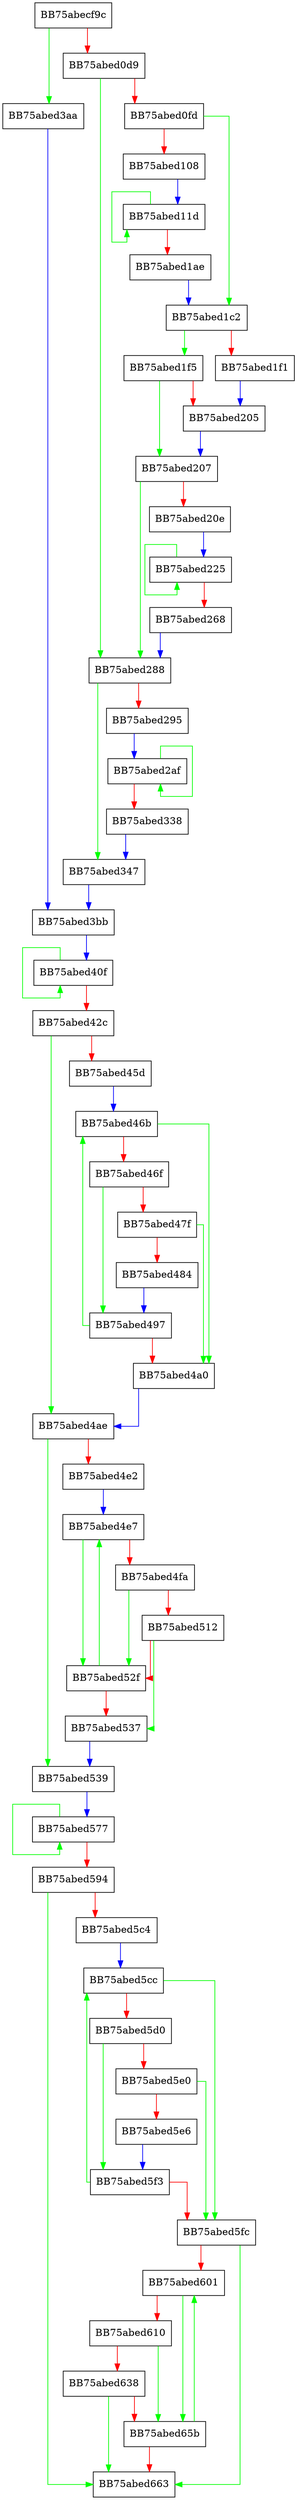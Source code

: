 digraph ZSTD_RowFindBestMatch_dictMatchState_6_5 {
  node [shape="box"];
  graph [splines=ortho];
  BB75abecf9c -> BB75abed3aa [color="green"];
  BB75abecf9c -> BB75abed0d9 [color="red"];
  BB75abed0d9 -> BB75abed288 [color="green"];
  BB75abed0d9 -> BB75abed0fd [color="red"];
  BB75abed0fd -> BB75abed1c2 [color="green"];
  BB75abed0fd -> BB75abed108 [color="red"];
  BB75abed108 -> BB75abed11d [color="blue"];
  BB75abed11d -> BB75abed11d [color="green"];
  BB75abed11d -> BB75abed1ae [color="red"];
  BB75abed1ae -> BB75abed1c2 [color="blue"];
  BB75abed1c2 -> BB75abed1f5 [color="green"];
  BB75abed1c2 -> BB75abed1f1 [color="red"];
  BB75abed1f1 -> BB75abed205 [color="blue"];
  BB75abed1f5 -> BB75abed207 [color="green"];
  BB75abed1f5 -> BB75abed205 [color="red"];
  BB75abed205 -> BB75abed207 [color="blue"];
  BB75abed207 -> BB75abed288 [color="green"];
  BB75abed207 -> BB75abed20e [color="red"];
  BB75abed20e -> BB75abed225 [color="blue"];
  BB75abed225 -> BB75abed225 [color="green"];
  BB75abed225 -> BB75abed268 [color="red"];
  BB75abed268 -> BB75abed288 [color="blue"];
  BB75abed288 -> BB75abed347 [color="green"];
  BB75abed288 -> BB75abed295 [color="red"];
  BB75abed295 -> BB75abed2af [color="blue"];
  BB75abed2af -> BB75abed2af [color="green"];
  BB75abed2af -> BB75abed338 [color="red"];
  BB75abed338 -> BB75abed347 [color="blue"];
  BB75abed347 -> BB75abed3bb [color="blue"];
  BB75abed3aa -> BB75abed3bb [color="blue"];
  BB75abed3bb -> BB75abed40f [color="blue"];
  BB75abed40f -> BB75abed40f [color="green"];
  BB75abed40f -> BB75abed42c [color="red"];
  BB75abed42c -> BB75abed4ae [color="green"];
  BB75abed42c -> BB75abed45d [color="red"];
  BB75abed45d -> BB75abed46b [color="blue"];
  BB75abed46b -> BB75abed4a0 [color="green"];
  BB75abed46b -> BB75abed46f [color="red"];
  BB75abed46f -> BB75abed497 [color="green"];
  BB75abed46f -> BB75abed47f [color="red"];
  BB75abed47f -> BB75abed4a0 [color="green"];
  BB75abed47f -> BB75abed484 [color="red"];
  BB75abed484 -> BB75abed497 [color="blue"];
  BB75abed497 -> BB75abed46b [color="green"];
  BB75abed497 -> BB75abed4a0 [color="red"];
  BB75abed4a0 -> BB75abed4ae [color="blue"];
  BB75abed4ae -> BB75abed539 [color="green"];
  BB75abed4ae -> BB75abed4e2 [color="red"];
  BB75abed4e2 -> BB75abed4e7 [color="blue"];
  BB75abed4e7 -> BB75abed52f [color="green"];
  BB75abed4e7 -> BB75abed4fa [color="red"];
  BB75abed4fa -> BB75abed52f [color="green"];
  BB75abed4fa -> BB75abed512 [color="red"];
  BB75abed512 -> BB75abed537 [color="green"];
  BB75abed512 -> BB75abed52f [color="red"];
  BB75abed52f -> BB75abed4e7 [color="green"];
  BB75abed52f -> BB75abed537 [color="red"];
  BB75abed537 -> BB75abed539 [color="blue"];
  BB75abed539 -> BB75abed577 [color="blue"];
  BB75abed577 -> BB75abed577 [color="green"];
  BB75abed577 -> BB75abed594 [color="red"];
  BB75abed594 -> BB75abed663 [color="green"];
  BB75abed594 -> BB75abed5c4 [color="red"];
  BB75abed5c4 -> BB75abed5cc [color="blue"];
  BB75abed5cc -> BB75abed5fc [color="green"];
  BB75abed5cc -> BB75abed5d0 [color="red"];
  BB75abed5d0 -> BB75abed5f3 [color="green"];
  BB75abed5d0 -> BB75abed5e0 [color="red"];
  BB75abed5e0 -> BB75abed5fc [color="green"];
  BB75abed5e0 -> BB75abed5e6 [color="red"];
  BB75abed5e6 -> BB75abed5f3 [color="blue"];
  BB75abed5f3 -> BB75abed5cc [color="green"];
  BB75abed5f3 -> BB75abed5fc [color="red"];
  BB75abed5fc -> BB75abed663 [color="green"];
  BB75abed5fc -> BB75abed601 [color="red"];
  BB75abed601 -> BB75abed65b [color="green"];
  BB75abed601 -> BB75abed610 [color="red"];
  BB75abed610 -> BB75abed65b [color="green"];
  BB75abed610 -> BB75abed638 [color="red"];
  BB75abed638 -> BB75abed663 [color="green"];
  BB75abed638 -> BB75abed65b [color="red"];
  BB75abed65b -> BB75abed601 [color="green"];
  BB75abed65b -> BB75abed663 [color="red"];
}